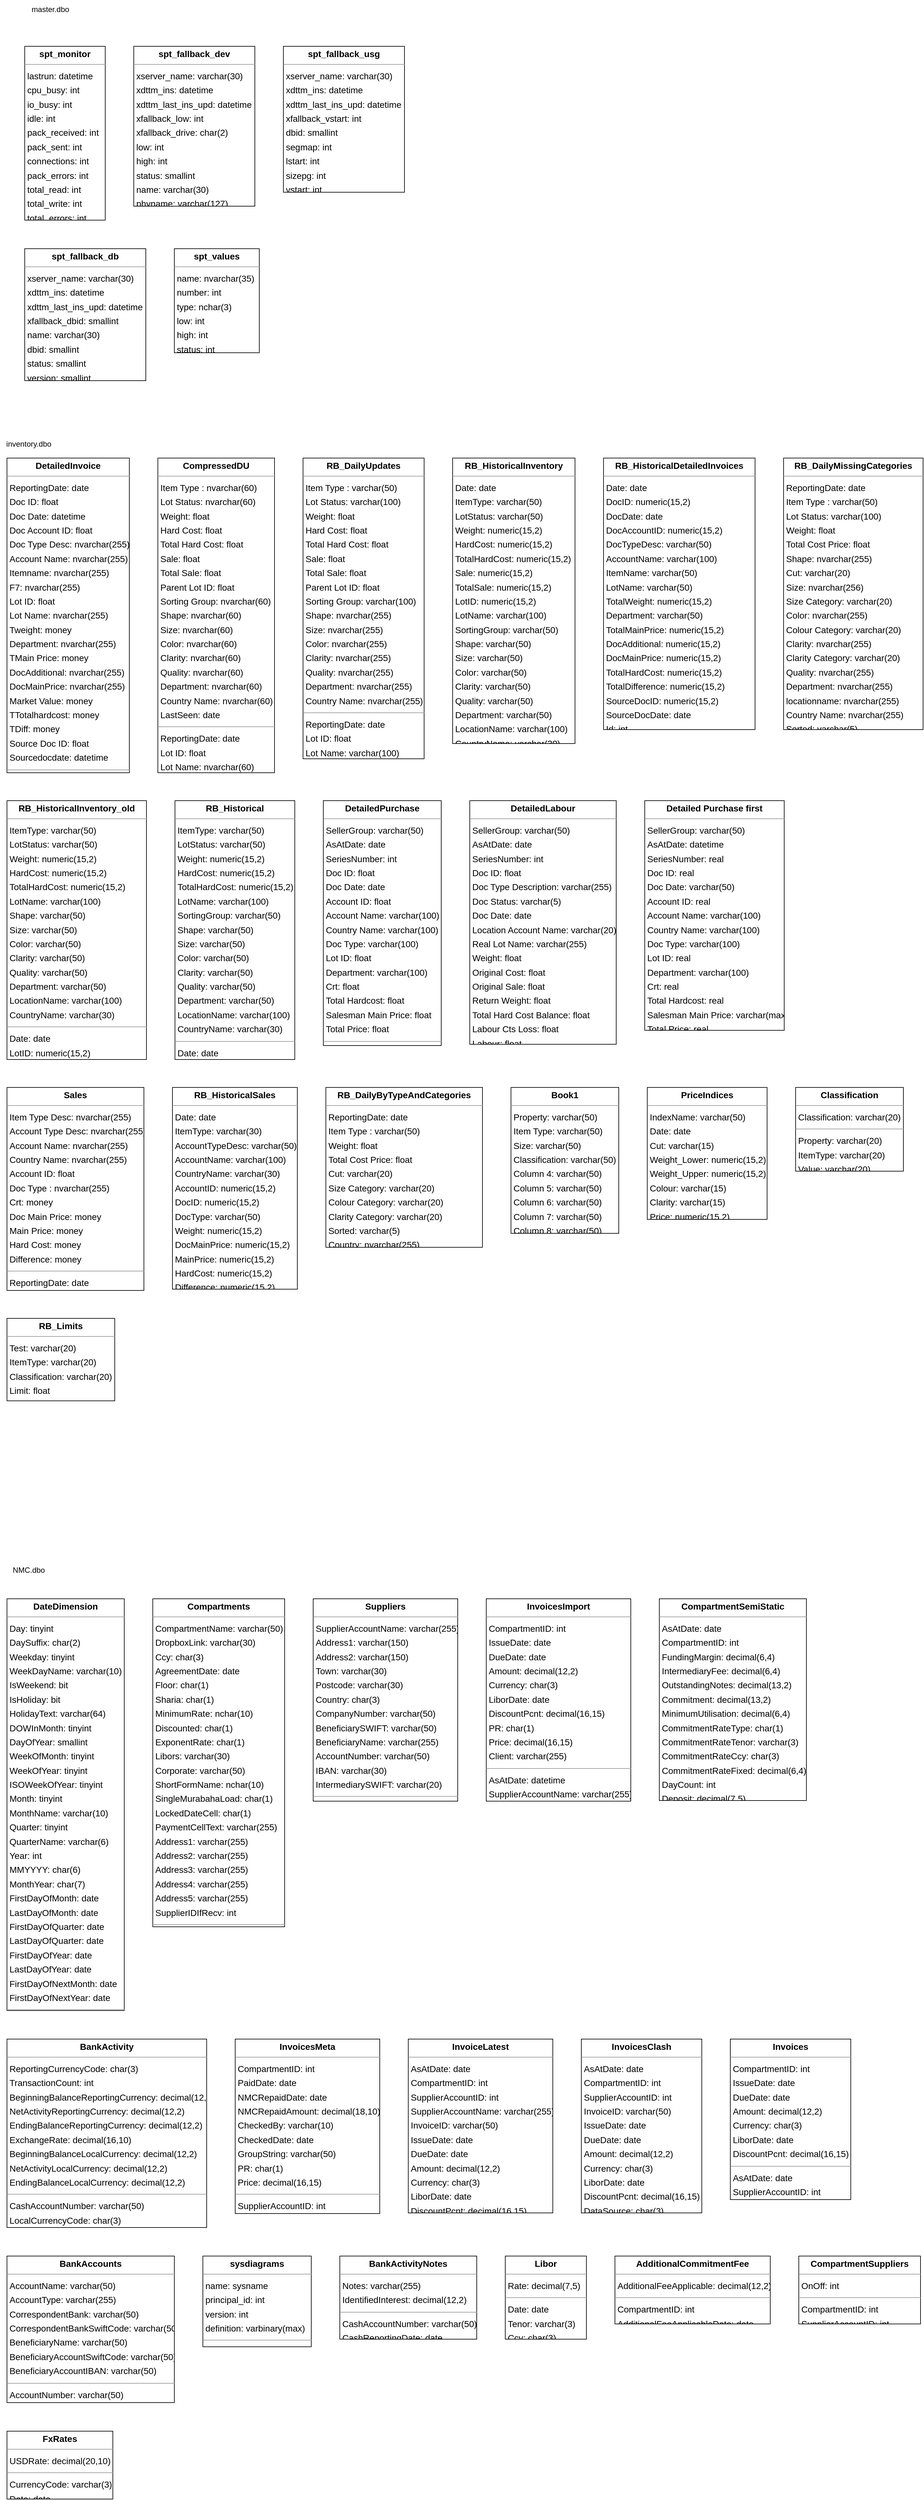 <mxfile version="20.2.0" type="github"><diagram id="gR3D3svRcCTaXRysLFkX" name="Page-1"><mxGraphModel dx="10780" dy="6270" grid="1" gridSize="10" guides="1" tooltips="1" connect="1" arrows="1" fold="1" page="0" pageScale="1" pageWidth="827" pageHeight="1169" background="none" math="0" shadow="0"><root><mxCell id="0"/><mxCell id="1" parent="0"/><mxCell id="node3" value="&lt;p style=&quot;margin:0px;margin-top:4px;text-align:center;&quot;&gt;&lt;b&gt;spt_fallback_db&lt;/b&gt;&lt;/p&gt;&lt;hr size=&quot;1&quot;/&gt;&lt;p style=&quot;margin:0 0 0 4px;line-height:1.6;&quot;&gt; xserver_name: varchar(30)&lt;br/&gt; xdttm_ins: datetime&lt;br/&gt; xdttm_last_ins_upd: datetime&lt;br/&gt; xfallback_dbid: smallint&lt;br/&gt; name: varchar(30)&lt;br/&gt; dbid: smallint&lt;br/&gt; status: smallint&lt;br/&gt; version: smallint&lt;/p&gt;" style="verticalAlign=top;align=left;overflow=fill;fontSize=14;fontFamily=Helvetica;html=1;rounded=0;shadow=0;comic=0;labelBackgroundColor=none;strokeWidth=1;" parent="1" vertex="1"><mxGeometry x="-96" y="182" width="191" height="208" as="geometry"/></mxCell><mxCell id="node4" value="&lt;p style=&quot;margin:0px;margin-top:4px;text-align:center;&quot;&gt;&lt;b&gt;spt_fallback_dev&lt;/b&gt;&lt;/p&gt;&lt;hr size=&quot;1&quot;/&gt;&lt;p style=&quot;margin:0 0 0 4px;line-height:1.6;&quot;&gt; xserver_name: varchar(30)&lt;br/&gt; xdttm_ins: datetime&lt;br/&gt; xdttm_last_ins_upd: datetime&lt;br/&gt; xfallback_low: int&lt;br/&gt; xfallback_drive: char(2)&lt;br/&gt; low: int&lt;br/&gt; high: int&lt;br/&gt; status: smallint&lt;br/&gt; name: varchar(30)&lt;br/&gt; phyname: varchar(127)&lt;/p&gt;" style="verticalAlign=top;align=left;overflow=fill;fontSize=14;fontFamily=Helvetica;html=1;rounded=0;shadow=0;comic=0;labelBackgroundColor=none;strokeWidth=1;" parent="1" vertex="1"><mxGeometry x="76" y="-137" width="191" height="252" as="geometry"/></mxCell><mxCell id="node1" value="&lt;p style=&quot;margin:0px;margin-top:4px;text-align:center;&quot;&gt;&lt;b&gt;spt_fallback_usg&lt;/b&gt;&lt;/p&gt;&lt;hr size=&quot;1&quot;/&gt;&lt;p style=&quot;margin:0 0 0 4px;line-height:1.6;&quot;&gt; xserver_name: varchar(30)&lt;br/&gt; xdttm_ins: datetime&lt;br/&gt; xdttm_last_ins_upd: datetime&lt;br/&gt; xfallback_vstart: int&lt;br/&gt; dbid: smallint&lt;br/&gt; segmap: int&lt;br/&gt; lstart: int&lt;br/&gt; sizepg: int&lt;br/&gt; vstart: int&lt;/p&gt;" style="verticalAlign=top;align=left;overflow=fill;fontSize=14;fontFamily=Helvetica;html=1;rounded=0;shadow=0;comic=0;labelBackgroundColor=none;strokeWidth=1;" parent="1" vertex="1"><mxGeometry x="312" y="-137" width="191" height="230" as="geometry"/></mxCell><mxCell id="node0" value="&lt;p style=&quot;margin:0px;margin-top:4px;text-align:center;&quot;&gt;&lt;b&gt;spt_monitor&lt;/b&gt;&lt;/p&gt;&lt;hr size=&quot;1&quot;/&gt;&lt;p style=&quot;margin:0 0 0 4px;line-height:1.6;&quot;&gt; lastrun: datetime&lt;br/&gt; cpu_busy: int&lt;br/&gt; io_busy: int&lt;br/&gt; idle: int&lt;br/&gt; pack_received: int&lt;br/&gt; pack_sent: int&lt;br/&gt; connections: int&lt;br/&gt; pack_errors: int&lt;br/&gt; total_read: int&lt;br/&gt; total_write: int&lt;br/&gt; total_errors: int&lt;/p&gt;" style="verticalAlign=top;align=left;overflow=fill;fontSize=14;fontFamily=Helvetica;html=1;rounded=0;shadow=0;comic=0;labelBackgroundColor=none;strokeWidth=1;" parent="1" vertex="1"><mxGeometry x="-96" y="-137" width="127" height="274" as="geometry"/></mxCell><mxCell id="node2" value="&lt;p style=&quot;margin:0px;margin-top:4px;text-align:center;&quot;&gt;&lt;b&gt;spt_values&lt;/b&gt;&lt;/p&gt;&lt;hr size=&quot;1&quot;/&gt;&lt;p style=&quot;margin:0 0 0 4px;line-height:1.6;&quot;&gt; name: nvarchar(35)&lt;br/&gt; number: int&lt;br/&gt; type: nchar(3)&lt;br/&gt; low: int&lt;br/&gt; high: int&lt;br/&gt; status: int&lt;/p&gt;" style="verticalAlign=top;align=left;overflow=fill;fontSize=14;fontFamily=Helvetica;html=1;rounded=0;shadow=0;comic=0;labelBackgroundColor=none;strokeWidth=1;" parent="1" vertex="1"><mxGeometry x="140" y="182" width="134" height="164" as="geometry"/></mxCell><mxCell id="oMwbi3VyQV4ngGxDLo1u-1" value="master.dbo" style="text;html=1;align=center;verticalAlign=middle;resizable=0;points=[];autosize=1;strokeColor=none;fillColor=none;" vertex="1" parent="1"><mxGeometry x="-96" y="-210" width="80" height="30" as="geometry"/></mxCell><mxCell id="oMwbi3VyQV4ngGxDLo1u-2" value="&lt;p style=&quot;margin:0px;margin-top:4px;text-align:center;&quot;&gt;&lt;b&gt;Book1&lt;/b&gt;&lt;/p&gt;&lt;hr size=&quot;1&quot;/&gt;&lt;p style=&quot;margin:0 0 0 4px;line-height:1.6;&quot;&gt; Property: varchar(50)&lt;br/&gt; Item Type: varchar(50)&lt;br/&gt; Size: varchar(50)&lt;br/&gt; Classification: varchar(50)&lt;br/&gt; Column 4: varchar(50)&lt;br/&gt; Column 5: varchar(50)&lt;br/&gt; Column 6: varchar(50)&lt;br/&gt; Column 7: varchar(50)&lt;br/&gt; Column 8: varchar(50)&lt;/p&gt;" style="verticalAlign=top;align=left;overflow=fill;fontSize=14;fontFamily=Helvetica;html=1;rounded=0;shadow=0;comic=0;labelBackgroundColor=none;strokeWidth=1;" vertex="1" parent="1"><mxGeometry x="671" y="1504" width="170" height="230" as="geometry"/></mxCell><mxCell id="oMwbi3VyQV4ngGxDLo1u-3" value="&lt;p style=&quot;margin:0px;margin-top:4px;text-align:center;&quot;&gt;&lt;b&gt;Classification&lt;/b&gt;&lt;/p&gt;&lt;hr size=&quot;1&quot;/&gt;&lt;p style=&quot;margin:0 0 0 4px;line-height:1.6;&quot;&gt; Classification: varchar(20)&lt;/p&gt;&lt;hr size=&quot;1&quot;/&gt;&lt;p style=&quot;margin:0 0 0 4px;line-height:1.6;&quot;&gt; Property: varchar(20)&lt;br/&gt; ItemType: varchar(20)&lt;br/&gt; Value: varchar(20)&lt;/p&gt;" style="verticalAlign=top;align=left;overflow=fill;fontSize=14;fontFamily=Helvetica;html=1;rounded=0;shadow=0;comic=0;labelBackgroundColor=none;strokeWidth=1;" vertex="1" parent="1"><mxGeometry x="1120" y="1504" width="170" height="132" as="geometry"/></mxCell><mxCell id="oMwbi3VyQV4ngGxDLo1u-4" value="&lt;p style=&quot;margin:0px;margin-top:4px;text-align:center;&quot;&gt;&lt;b&gt;CompressedDU&lt;/b&gt;&lt;/p&gt;&lt;hr size=&quot;1&quot;/&gt;&lt;p style=&quot;margin:0 0 0 4px;line-height:1.6;&quot;&gt; Item Type : nvarchar(60)&lt;br/&gt; Lot Status: nvarchar(60)&lt;br/&gt; Weight: float&lt;br/&gt; Hard Cost: float&lt;br/&gt; Total Hard Cost: float&lt;br/&gt; Sale: float&lt;br/&gt; Total Sale: float&lt;br/&gt; Parent Lot ID: float&lt;br/&gt; Sorting Group: nvarchar(60)&lt;br/&gt; Shape: nvarchar(60)&lt;br/&gt; Size: nvarchar(60)&lt;br/&gt; Color: nvarchar(60)&lt;br/&gt; Clarity: nvarchar(60)&lt;br/&gt; Quality: nvarchar(60)&lt;br/&gt; Department: nvarchar(60)&lt;br/&gt; Country Name: nvarchar(60)&lt;br/&gt; LastSeen: date&lt;/p&gt;&lt;hr size=&quot;1&quot;/&gt;&lt;p style=&quot;margin:0 0 0 4px;line-height:1.6;&quot;&gt; ReportingDate: date&lt;br/&gt; Lot ID: float&lt;br/&gt; Lot Name: nvarchar(60)&lt;br/&gt; locationname: nvarchar(60)&lt;/p&gt;" style="verticalAlign=top;align=left;overflow=fill;fontSize=14;fontFamily=Helvetica;html=1;rounded=0;shadow=0;comic=0;labelBackgroundColor=none;strokeWidth=1;" vertex="1" parent="1"><mxGeometry x="114" y="512" width="184" height="496" as="geometry"/></mxCell><mxCell id="oMwbi3VyQV4ngGxDLo1u-5" value="&lt;p style=&quot;margin:0px;margin-top:4px;text-align:center;&quot;&gt;&lt;b&gt;Detailed Purchase first&lt;/b&gt;&lt;/p&gt;&lt;hr size=&quot;1&quot;/&gt;&lt;p style=&quot;margin:0 0 0 4px;line-height:1.6;&quot;&gt; SellerGroup: varchar(50)&lt;br/&gt; AsAtDate: datetime&lt;br/&gt; SeriesNumber: real&lt;br/&gt; Doc ID: real&lt;br/&gt; Doc Date: varchar(50)&lt;br/&gt; Account ID: real&lt;br/&gt; Account Name: varchar(100)&lt;br/&gt; Country Name: varchar(100)&lt;br/&gt; Doc Type: varchar(100)&lt;br/&gt; Lot ID: real&lt;br/&gt; Department: varchar(100)&lt;br/&gt; Crt: real&lt;br/&gt; Total Hardcost: real&lt;br/&gt; Salesman Main Price: varchar(max)&lt;br/&gt; Total Price: real&lt;/p&gt;" style="verticalAlign=top;align=left;overflow=fill;fontSize=14;fontFamily=Helvetica;html=1;rounded=0;shadow=0;comic=0;labelBackgroundColor=none;strokeWidth=1;" vertex="1" parent="1"><mxGeometry x="882" y="1052" width="220" height="362" as="geometry"/></mxCell><mxCell id="oMwbi3VyQV4ngGxDLo1u-6" value="&lt;p style=&quot;margin:0px;margin-top:4px;text-align:center;&quot;&gt;&lt;b&gt;DetailedInvoice&lt;/b&gt;&lt;/p&gt;&lt;hr size=&quot;1&quot;/&gt;&lt;p style=&quot;margin:0 0 0 4px;line-height:1.6;&quot;&gt; ReportingDate: date&lt;br/&gt; Doc ID: float&lt;br/&gt; Doc Date: datetime&lt;br/&gt; Doc Account ID: float&lt;br/&gt; Doc Type Desc: nvarchar(255)&lt;br/&gt; Account Name: nvarchar(255)&lt;br/&gt; Itemname: nvarchar(255)&lt;br/&gt; F7: nvarchar(255)&lt;br/&gt; Lot ID: float&lt;br/&gt; Lot Name: nvarchar(255)&lt;br/&gt; Tweight: money&lt;br/&gt; Department: nvarchar(255)&lt;br/&gt; TMain Price: money&lt;br/&gt; DocAdditional: nvarchar(255)&lt;br/&gt; DocMainPrice: nvarchar(255)&lt;br/&gt; Market Value: money&lt;br/&gt; TTotalhardcost: money&lt;br/&gt; TDiff: money&lt;br/&gt; Source Doc ID: float&lt;br/&gt; Sourcedocdate: datetime&lt;/p&gt;&lt;hr size=&quot;1&quot;/&gt;&lt;p style=&quot;margin:0 0 0 4px;line-height:1.6;&quot;&gt; id: int&lt;/p&gt;" style="verticalAlign=top;align=left;overflow=fill;fontSize=14;fontFamily=Helvetica;html=1;rounded=0;shadow=0;comic=0;labelBackgroundColor=none;strokeWidth=1;" vertex="1" parent="1"><mxGeometry x="-124" y="512" width="193" height="496" as="geometry"/></mxCell><mxCell id="oMwbi3VyQV4ngGxDLo1u-7" value="&lt;p style=&quot;margin:0px;margin-top:4px;text-align:center;&quot;&gt;&lt;b&gt;DetailedLabour&lt;/b&gt;&lt;/p&gt;&lt;hr size=&quot;1&quot;/&gt;&lt;p style=&quot;margin:0 0 0 4px;line-height:1.6;&quot;&gt; SellerGroup: varchar(50)&lt;br/&gt; AsAtDate: date&lt;br/&gt; SeriesNumber: int&lt;br/&gt; Doc ID: float&lt;br/&gt; Doc Type Description: varchar(255)&lt;br/&gt; Doc Status: varchar(5)&lt;br/&gt; Doc Date: date&lt;br/&gt; Location Account Name: varchar(20)&lt;br/&gt; Real Lot Name: varchar(255)&lt;br/&gt; Weight: float&lt;br/&gt; Original Cost: float&lt;br/&gt; Original Sale: float&lt;br/&gt; Return Weight: float&lt;br/&gt; Total Hard Cost Balance: float&lt;br/&gt; Labour Cts Loss: float&lt;br/&gt; Labour: float&lt;/p&gt;" style="verticalAlign=top;align=left;overflow=fill;fontSize=14;fontFamily=Helvetica;html=1;rounded=0;shadow=0;comic=0;labelBackgroundColor=none;strokeWidth=1;" vertex="1" parent="1"><mxGeometry x="606" y="1052" width="231" height="384" as="geometry"/></mxCell><mxCell id="oMwbi3VyQV4ngGxDLo1u-8" value="&lt;p style=&quot;margin:0px;margin-top:4px;text-align:center;&quot;&gt;&lt;b&gt;DetailedPurchase&lt;/b&gt;&lt;/p&gt;&lt;hr size=&quot;1&quot;/&gt;&lt;p style=&quot;margin:0 0 0 4px;line-height:1.6;&quot;&gt; SellerGroup: varchar(50)&lt;br/&gt; AsAtDate: date&lt;br/&gt; SeriesNumber: int&lt;br/&gt; Doc ID: float&lt;br/&gt; Doc Date: date&lt;br/&gt; Account ID: float&lt;br/&gt; Account Name: varchar(100)&lt;br/&gt; Country Name: varchar(100)&lt;br/&gt; Doc Type: varchar(100)&lt;br/&gt; Lot ID: float&lt;br/&gt; Department: varchar(100)&lt;br/&gt; Crt: float&lt;br/&gt; Total Hardcost: float&lt;br/&gt; Salesman Main Price: float&lt;br/&gt; Total Price: float&lt;/p&gt;&lt;hr size=&quot;1&quot;/&gt;&lt;p style=&quot;margin:0 0 0 4px;line-height:1.6;&quot;&gt; Id: int&lt;/p&gt;" style="verticalAlign=top;align=left;overflow=fill;fontSize=14;fontFamily=Helvetica;html=1;rounded=0;shadow=0;comic=0;labelBackgroundColor=none;strokeWidth=1;" vertex="1" parent="1"><mxGeometry x="375" y="1052" width="186" height="386" as="geometry"/></mxCell><mxCell id="oMwbi3VyQV4ngGxDLo1u-9" value="&lt;p style=&quot;margin:0px;margin-top:4px;text-align:center;&quot;&gt;&lt;b&gt;PriceIndices&lt;/b&gt;&lt;/p&gt;&lt;hr size=&quot;1&quot;/&gt;&lt;p style=&quot;margin:0 0 0 4px;line-height:1.6;&quot;&gt; IndexName: varchar(50)&lt;br/&gt; Date: date&lt;br/&gt; Cut: varchar(15)&lt;br/&gt; Weight_Lower: numeric(15,2)&lt;br/&gt; Weight_Upper: numeric(15,2)&lt;br/&gt; Colour: varchar(15)&lt;br/&gt; Clarity: varchar(15)&lt;br/&gt; Price: numeric(15,2)&lt;/p&gt;" style="verticalAlign=top;align=left;overflow=fill;fontSize=14;fontFamily=Helvetica;html=1;rounded=0;shadow=0;comic=0;labelBackgroundColor=none;strokeWidth=1;" vertex="1" parent="1"><mxGeometry x="886" y="1504" width="189" height="208" as="geometry"/></mxCell><mxCell id="oMwbi3VyQV4ngGxDLo1u-10" value="&lt;p style=&quot;margin:0px;margin-top:4px;text-align:center;&quot;&gt;&lt;b&gt;RB_DailyByTypeAndCategories&lt;/b&gt;&lt;/p&gt;&lt;hr size=&quot;1&quot;/&gt;&lt;p style=&quot;margin:0 0 0 4px;line-height:1.6;&quot;&gt; ReportingDate: date&lt;br/&gt; Item Type : varchar(50)&lt;br/&gt; Weight: float&lt;br/&gt; Total Cost Price: float&lt;br/&gt; Cut: varchar(20)&lt;br/&gt; Size Category: varchar(20)&lt;br/&gt; Colour Category: varchar(20)&lt;br/&gt; Clarity Category: varchar(20)&lt;br/&gt; Sorted: varchar(5)&lt;br/&gt; Country: nvarchar(255)&lt;/p&gt;" style="verticalAlign=top;align=left;overflow=fill;fontSize=14;fontFamily=Helvetica;html=1;rounded=0;shadow=0;comic=0;labelBackgroundColor=none;strokeWidth=1;" vertex="1" parent="1"><mxGeometry x="379" y="1504" width="247" height="252" as="geometry"/></mxCell><mxCell id="oMwbi3VyQV4ngGxDLo1u-11" value="&lt;p style=&quot;margin:0px;margin-top:4px;text-align:center;&quot;&gt;&lt;b&gt;RB_DailyMissingCategories&lt;/b&gt;&lt;/p&gt;&lt;hr size=&quot;1&quot;/&gt;&lt;p style=&quot;margin:0 0 0 4px;line-height:1.6;&quot;&gt; ReportingDate: date&lt;br/&gt; Item Type : varchar(50)&lt;br/&gt; Lot Status: varchar(100)&lt;br/&gt; Weight: float&lt;br/&gt; Total Cost Price: float&lt;br/&gt; Shape: nvarchar(255)&lt;br/&gt; Cut: varchar(20)&lt;br/&gt; Size: nvarchar(256)&lt;br/&gt; Size Category: varchar(20)&lt;br/&gt; Color: nvarchar(255)&lt;br/&gt; Colour Category: varchar(20)&lt;br/&gt; Clarity: nvarchar(255)&lt;br/&gt; Clarity Category: varchar(20)&lt;br/&gt; Quality: nvarchar(255)&lt;br/&gt; Department: nvarchar(255)&lt;br/&gt; locationname: nvarchar(255)&lt;br/&gt; Country Name: nvarchar(255)&lt;br/&gt; Sorted: varchar(5)&lt;/p&gt;" style="verticalAlign=top;align=left;overflow=fill;fontSize=14;fontFamily=Helvetica;html=1;rounded=0;shadow=0;comic=0;labelBackgroundColor=none;strokeWidth=1;" vertex="1" parent="1"><mxGeometry x="1101" y="512" width="220" height="428" as="geometry"/></mxCell><mxCell id="oMwbi3VyQV4ngGxDLo1u-12" value="&lt;p style=&quot;margin:0px;margin-top:4px;text-align:center;&quot;&gt;&lt;b&gt;RB_DailyUpdates&lt;/b&gt;&lt;/p&gt;&lt;hr size=&quot;1&quot;/&gt;&lt;p style=&quot;margin:0 0 0 4px;line-height:1.6;&quot;&gt; Item Type : varchar(50)&lt;br/&gt; Lot Status: varchar(100)&lt;br/&gt; Weight: float&lt;br/&gt; Hard Cost: float&lt;br/&gt; Total Hard Cost: float&lt;br/&gt; Sale: float&lt;br/&gt; Total Sale: float&lt;br/&gt; Parent Lot ID: float&lt;br/&gt; Sorting Group: varchar(100)&lt;br/&gt; Shape: nvarchar(255)&lt;br/&gt; Size: nvarchar(255)&lt;br/&gt; Color: nvarchar(255)&lt;br/&gt; Clarity: nvarchar(255)&lt;br/&gt; Quality: nvarchar(255)&lt;br/&gt; Department: nvarchar(255)&lt;br/&gt; Country Name: nvarchar(255)&lt;/p&gt;&lt;hr size=&quot;1&quot;/&gt;&lt;p style=&quot;margin:0 0 0 4px;line-height:1.6;&quot;&gt; ReportingDate: date&lt;br/&gt; Lot ID: float&lt;br/&gt; Lot Name: varchar(100)&lt;br/&gt; locationname: nvarchar(255)&lt;/p&gt;" style="verticalAlign=top;align=left;overflow=fill;fontSize=14;fontFamily=Helvetica;html=1;rounded=0;shadow=0;comic=0;labelBackgroundColor=none;strokeWidth=1;" vertex="1" parent="1"><mxGeometry x="343" y="512" width="191" height="474" as="geometry"/></mxCell><mxCell id="oMwbi3VyQV4ngGxDLo1u-13" value="&lt;p style=&quot;margin:0px;margin-top:4px;text-align:center;&quot;&gt;&lt;b&gt;RB_Historical&lt;/b&gt;&lt;/p&gt;&lt;hr size=&quot;1&quot;/&gt;&lt;p style=&quot;margin:0 0 0 4px;line-height:1.6;&quot;&gt; ItemType: varchar(50)&lt;br/&gt; LotStatus: varchar(50)&lt;br/&gt; Weight: numeric(15,2)&lt;br/&gt; HardCost: numeric(15,2)&lt;br/&gt; TotalHardCost: numeric(15,2)&lt;br/&gt; LotName: varchar(100)&lt;br/&gt; SortingGroup: varchar(50)&lt;br/&gt; Shape: varchar(50)&lt;br/&gt; Size: varchar(50)&lt;br/&gt; Color: varchar(50)&lt;br/&gt; Clarity: varchar(50)&lt;br/&gt; Quality: varchar(50)&lt;br/&gt; Department: varchar(50)&lt;br/&gt; LocationName: varchar(100)&lt;br/&gt; CountryName: varchar(30)&lt;/p&gt;&lt;hr size=&quot;1&quot;/&gt;&lt;p style=&quot;margin:0 0 0 4px;line-height:1.6;&quot;&gt; Date: date&lt;br/&gt; LotID: numeric(15,2)&lt;/p&gt;" style="verticalAlign=top;align=left;overflow=fill;fontSize=14;fontFamily=Helvetica;html=1;rounded=0;shadow=0;comic=0;labelBackgroundColor=none;strokeWidth=1;" vertex="1" parent="1"><mxGeometry x="141" y="1052" width="189" height="408" as="geometry"/></mxCell><mxCell id="oMwbi3VyQV4ngGxDLo1u-14" value="&lt;p style=&quot;margin:0px;margin-top:4px;text-align:center;&quot;&gt;&lt;b&gt;RB_HistoricalDetailedInvoices&lt;/b&gt;&lt;/p&gt;&lt;hr size=&quot;1&quot;/&gt;&lt;p style=&quot;margin:0 0 0 4px;line-height:1.6;&quot;&gt; Date: date&lt;br/&gt; DocID: numeric(15,2)&lt;br/&gt; DocDate: date&lt;br/&gt; DocAccountID: numeric(15,2)&lt;br/&gt; DocTypeDesc: varchar(50)&lt;br/&gt; AccountName: varchar(100)&lt;br/&gt; ItemName: varchar(50)&lt;br/&gt; LotName: varchar(50)&lt;br/&gt; TotalWeight: numeric(15,2)&lt;br/&gt; Department: varchar(50)&lt;br/&gt; TotalMainPrice: numeric(15,2)&lt;br/&gt; DocAdditional: numeric(15,2)&lt;br/&gt; DocMainPrice: numeric(15,2)&lt;br/&gt; TotalHardCost: numeric(15,2)&lt;br/&gt; TotalDifference: numeric(15,2)&lt;br/&gt; SourceDocID: numeric(15,2)&lt;br/&gt; SourceDocDate: date&lt;br/&gt; Id: int&lt;/p&gt;" style="verticalAlign=top;align=left;overflow=fill;fontSize=14;fontFamily=Helvetica;html=1;rounded=0;shadow=0;comic=0;labelBackgroundColor=none;strokeWidth=1;" vertex="1" parent="1"><mxGeometry x="817" y="512" width="239" height="428" as="geometry"/></mxCell><mxCell id="oMwbi3VyQV4ngGxDLo1u-15" value="&lt;p style=&quot;margin:0px;margin-top:4px;text-align:center;&quot;&gt;&lt;b&gt;RB_HistoricalInventory&lt;/b&gt;&lt;/p&gt;&lt;hr size=&quot;1&quot;/&gt;&lt;p style=&quot;margin:0 0 0 4px;line-height:1.6;&quot;&gt; Date: date&lt;br/&gt; ItemType: varchar(50)&lt;br/&gt; LotStatus: varchar(50)&lt;br/&gt; Weight: numeric(15,2)&lt;br/&gt; HardCost: numeric(15,2)&lt;br/&gt; TotalHardCost: numeric(15,2)&lt;br/&gt; Sale: numeric(15,2)&lt;br/&gt; TotalSale: numeric(15,2)&lt;br/&gt; LotID: numeric(15,2)&lt;br/&gt; LotName: varchar(100)&lt;br/&gt; SortingGroup: varchar(50)&lt;br/&gt; Shape: varchar(50)&lt;br/&gt; Size: varchar(50)&lt;br/&gt; Color: varchar(50)&lt;br/&gt; Clarity: varchar(50)&lt;br/&gt; Quality: varchar(50)&lt;br/&gt; Department: varchar(50)&lt;br/&gt; LocationName: varchar(100)&lt;br/&gt; CountryName: varchar(30)&lt;/p&gt;" style="verticalAlign=top;align=left;overflow=fill;fontSize=14;fontFamily=Helvetica;html=1;rounded=0;shadow=0;comic=0;labelBackgroundColor=none;strokeWidth=1;" vertex="1" parent="1"><mxGeometry x="579" y="512" width="193" height="450" as="geometry"/></mxCell><mxCell id="oMwbi3VyQV4ngGxDLo1u-16" value="&lt;p style=&quot;margin:0px;margin-top:4px;text-align:center;&quot;&gt;&lt;b&gt;RB_HistoricalInventory_old&lt;/b&gt;&lt;/p&gt;&lt;hr size=&quot;1&quot;/&gt;&lt;p style=&quot;margin:0 0 0 4px;line-height:1.6;&quot;&gt; ItemType: varchar(50)&lt;br/&gt; LotStatus: varchar(50)&lt;br/&gt; Weight: numeric(15,2)&lt;br/&gt; HardCost: numeric(15,2)&lt;br/&gt; TotalHardCost: numeric(15,2)&lt;br/&gt; LotName: varchar(100)&lt;br/&gt; Shape: varchar(50)&lt;br/&gt; Size: varchar(50)&lt;br/&gt; Color: varchar(50)&lt;br/&gt; Clarity: varchar(50)&lt;br/&gt; Quality: varchar(50)&lt;br/&gt; Department: varchar(50)&lt;br/&gt; LocationName: varchar(100)&lt;br/&gt; CountryName: varchar(30)&lt;/p&gt;&lt;hr size=&quot;1&quot;/&gt;&lt;p style=&quot;margin:0 0 0 4px;line-height:1.6;&quot;&gt; Date: date&lt;br/&gt; LotID: numeric(15,2)&lt;br/&gt; SortingGroup: varchar(50)&lt;/p&gt;" style="verticalAlign=top;align=left;overflow=fill;fontSize=14;fontFamily=Helvetica;html=1;rounded=0;shadow=0;comic=0;labelBackgroundColor=none;strokeWidth=1;" vertex="1" parent="1"><mxGeometry x="-124" y="1052" width="220" height="408" as="geometry"/></mxCell><mxCell id="oMwbi3VyQV4ngGxDLo1u-17" value="&lt;p style=&quot;margin:0px;margin-top:4px;text-align:center;&quot;&gt;&lt;b&gt;RB_HistoricalSales&lt;/b&gt;&lt;/p&gt;&lt;hr size=&quot;1&quot;/&gt;&lt;p style=&quot;margin:0 0 0 4px;line-height:1.6;&quot;&gt; Date: date&lt;br/&gt; ItemType: varchar(30)&lt;br/&gt; AccountTypeDesc: varchar(50)&lt;br/&gt; AccountName: varchar(100)&lt;br/&gt; CountryName: varchar(30)&lt;br/&gt; AccountID: numeric(15,2)&lt;br/&gt; DocID: numeric(15,2)&lt;br/&gt; DocType: varchar(50)&lt;br/&gt; Weight: numeric(15,2)&lt;br/&gt; DocMainPrice: numeric(15,2)&lt;br/&gt; MainPrice: numeric(15,2)&lt;br/&gt; HardCost: numeric(15,2)&lt;br/&gt; Difference: numeric(15,2)&lt;/p&gt;" style="verticalAlign=top;align=left;overflow=fill;fontSize=14;fontFamily=Helvetica;html=1;rounded=0;shadow=0;comic=0;labelBackgroundColor=none;strokeWidth=1;" vertex="1" parent="1"><mxGeometry x="137" y="1504" width="197" height="318" as="geometry"/></mxCell><mxCell id="oMwbi3VyQV4ngGxDLo1u-18" value="&lt;p style=&quot;margin:0px;margin-top:4px;text-align:center;&quot;&gt;&lt;b&gt;RB_Limits&lt;/b&gt;&lt;/p&gt;&lt;hr size=&quot;1&quot;/&gt;&lt;p style=&quot;margin:0 0 0 4px;line-height:1.6;&quot;&gt; Test: varchar(20)&lt;br/&gt; ItemType: varchar(20)&lt;br/&gt; Classification: varchar(20)&lt;br/&gt; Limit: float&lt;/p&gt;" style="verticalAlign=top;align=left;overflow=fill;fontSize=14;fontFamily=Helvetica;html=1;rounded=0;shadow=0;comic=0;labelBackgroundColor=none;strokeWidth=1;" vertex="1" parent="1"><mxGeometry x="-124" y="1868" width="170" height="130" as="geometry"/></mxCell><mxCell id="oMwbi3VyQV4ngGxDLo1u-19" value="&lt;p style=&quot;margin:0px;margin-top:4px;text-align:center;&quot;&gt;&lt;b&gt;Sales&lt;/b&gt;&lt;/p&gt;&lt;hr size=&quot;1&quot;/&gt;&lt;p style=&quot;margin:0 0 0 4px;line-height:1.6;&quot;&gt; Item Type Desc: nvarchar(255)&lt;br/&gt; Account Type Desc: nvarchar(255)&lt;br/&gt; Account Name: nvarchar(255)&lt;br/&gt; Country Name: nvarchar(255)&lt;br/&gt; Account ID: float&lt;br/&gt; Doc Type : nvarchar(255)&lt;br/&gt; Crt: money&lt;br/&gt; Doc Main Price: money&lt;br/&gt; Main Price: money&lt;br/&gt; Hard Cost: money&lt;br/&gt; Difference: money&lt;/p&gt;&lt;hr size=&quot;1&quot;/&gt;&lt;p style=&quot;margin:0 0 0 4px;line-height:1.6;&quot;&gt; ReportingDate: date&lt;br/&gt; Doc ID: float&lt;/p&gt;" style="verticalAlign=top;align=left;overflow=fill;fontSize=14;fontFamily=Helvetica;html=1;rounded=0;shadow=0;comic=0;labelBackgroundColor=none;strokeWidth=1;" vertex="1" parent="1"><mxGeometry x="-124" y="1504" width="216" height="320" as="geometry"/></mxCell><mxCell id="oMwbi3VyQV4ngGxDLo1u-20" value="inventory.dbo" style="text;html=1;align=center;verticalAlign=middle;resizable=0;points=[];autosize=1;strokeColor=none;fillColor=none;" vertex="1" parent="1"><mxGeometry x="-135" y="475" width="90" height="30" as="geometry"/></mxCell><mxCell id="oMwbi3VyQV4ngGxDLo1u-21" value="&lt;p style=&quot;margin:0px;margin-top:4px;text-align:center;&quot;&gt;&lt;b&gt;AdditionalCommitmentFee&lt;/b&gt;&lt;/p&gt;&lt;hr size=&quot;1&quot;/&gt;&lt;p style=&quot;margin:0 0 0 4px;line-height:1.6;&quot;&gt; AdditionalFeeApplicable: decimal(12,2)&lt;/p&gt;&lt;hr size=&quot;1&quot;/&gt;&lt;p style=&quot;margin:0 0 0 4px;line-height:1.6;&quot;&gt; CompartmentID: int&lt;br/&gt; AdditionalFeeApplicableDate: date&lt;/p&gt;" style="verticalAlign=top;align=left;overflow=fill;fontSize=14;fontFamily=Helvetica;html=1;rounded=0;shadow=0;comic=0;labelBackgroundColor=none;strokeWidth=1;" vertex="1" parent="1"><mxGeometry x="835" y="3346" width="245" height="107" as="geometry"/></mxCell><mxCell id="oMwbi3VyQV4ngGxDLo1u-22" value="&lt;p style=&quot;margin:0px;margin-top:4px;text-align:center;&quot;&gt;&lt;b&gt;BankAccounts&lt;/b&gt;&lt;/p&gt;&lt;hr size=&quot;1&quot;/&gt;&lt;p style=&quot;margin:0 0 0 4px;line-height:1.6;&quot;&gt; AccountName: varchar(50)&lt;br/&gt; AccountType: varchar(255)&lt;br/&gt; CorrespondentBank: varchar(50)&lt;br/&gt; CorrespondentBankSwiftCode: varchar(50)&lt;br/&gt; BeneficiaryName: varchar(50)&lt;br/&gt; BeneficiaryAccountSwiftCode: varchar(50)&lt;br/&gt; BeneficiaryAccountIBAN: varchar(50)&lt;/p&gt;&lt;hr size=&quot;1&quot;/&gt;&lt;p style=&quot;margin:0 0 0 4px;line-height:1.6;&quot;&gt; AccountNumber: varchar(50)&lt;br/&gt; CompartmentID: int&lt;/p&gt;" style="verticalAlign=top;align=left;overflow=fill;fontSize=14;fontFamily=Helvetica;html=1;rounded=0;shadow=0;comic=0;labelBackgroundColor=none;strokeWidth=1;" vertex="1" parent="1"><mxGeometry x="-124" y="3346" width="264" height="231" as="geometry"/></mxCell><mxCell id="oMwbi3VyQV4ngGxDLo1u-23" value="&lt;p style=&quot;margin:0px;margin-top:4px;text-align:center;&quot;&gt;&lt;b&gt;BankActivity&lt;/b&gt;&lt;/p&gt;&lt;hr size=&quot;1&quot;/&gt;&lt;p style=&quot;margin:0 0 0 4px;line-height:1.6;&quot;&gt; ReportingCurrencyCode: char(3)&lt;br/&gt; TransactionCount: int&lt;br/&gt; BeginningBalanceReportingCurrency: decimal(12,2)&lt;br/&gt; NetActivityReportingCurrency: decimal(12,2)&lt;br/&gt; EndingBalanceReportingCurrency: decimal(12,2)&lt;br/&gt; ExchangeRate: decimal(16,10)&lt;br/&gt; BeginningBalanceLocalCurrency: decimal(12,2)&lt;br/&gt; NetActivityLocalCurrency: decimal(12,2)&lt;br/&gt; EndingBalanceLocalCurrency: decimal(12,2)&lt;/p&gt;&lt;hr size=&quot;1&quot;/&gt;&lt;p style=&quot;margin:0 0 0 4px;line-height:1.6;&quot;&gt; CashAccountNumber: varchar(50)&lt;br/&gt; LocalCurrencyCode: char(3)&lt;br/&gt; CashReportingDate: date&lt;/p&gt;" style="verticalAlign=top;align=left;overflow=fill;fontSize=14;fontFamily=Helvetica;html=1;rounded=0;shadow=0;comic=0;labelBackgroundColor=none;strokeWidth=1;" vertex="1" parent="1"><mxGeometry x="-124" y="3004" width="315" height="297" as="geometry"/></mxCell><mxCell id="oMwbi3VyQV4ngGxDLo1u-24" value="&lt;p style=&quot;margin:0px;margin-top:4px;text-align:center;&quot;&gt;&lt;b&gt;BankActivityNotes&lt;/b&gt;&lt;/p&gt;&lt;hr size=&quot;1&quot;/&gt;&lt;p style=&quot;margin:0 0 0 4px;line-height:1.6;&quot;&gt; Notes: varchar(255)&lt;br/&gt; IdentifiedInterest: decimal(12,2)&lt;/p&gt;&lt;hr size=&quot;1&quot;/&gt;&lt;p style=&quot;margin:0 0 0 4px;line-height:1.6;&quot;&gt; CashAccountNumber: varchar(50)&lt;br/&gt; CashReportingDate: date&lt;/p&gt;" style="verticalAlign=top;align=left;overflow=fill;fontSize=14;fontFamily=Helvetica;html=1;rounded=0;shadow=0;comic=0;labelBackgroundColor=none;strokeWidth=1;" vertex="1" parent="1"><mxGeometry x="401" y="3346" width="216" height="131" as="geometry"/></mxCell><mxCell id="oMwbi3VyQV4ngGxDLo1u-25" value="&lt;p style=&quot;margin:0px;margin-top:4px;text-align:center;&quot;&gt;&lt;b&gt;CompartmentSemiStatic&lt;/b&gt;&lt;/p&gt;&lt;hr size=&quot;1&quot;/&gt;&lt;p style=&quot;margin:0 0 0 4px;line-height:1.6;&quot;&gt; AsAtDate: date&lt;br/&gt; CompartmentID: int&lt;br/&gt; FundingMargin: decimal(6,4)&lt;br/&gt; IntermediaryFee: decimal(6,4)&lt;br/&gt; OutstandingNotes: decimal(13,2)&lt;br/&gt; Commitment: decimal(13,2)&lt;br/&gt; MinimumUtilisation: decimal(6,4)&lt;br/&gt; CommitmentRateType: char(1)&lt;br/&gt; CommitmentRateTenor: varchar(3)&lt;br/&gt; CommitmentRateCcy: char(3)&lt;br/&gt; CommitmentRateFixed: decimal(6,4)&lt;br/&gt; DayCount: int&lt;br/&gt; Deposit: decimal(7,5)&lt;/p&gt;" style="verticalAlign=top;align=left;overflow=fill;fontSize=14;fontFamily=Helvetica;html=1;rounded=0;shadow=0;comic=0;labelBackgroundColor=none;strokeWidth=1;" vertex="1" parent="1"><mxGeometry x="905" y="2310" width="232" height="318" as="geometry"/></mxCell><mxCell id="oMwbi3VyQV4ngGxDLo1u-26" value="&lt;p style=&quot;margin:0px;margin-top:4px;text-align:center;&quot;&gt;&lt;b&gt;CompartmentSuppliers&lt;/b&gt;&lt;/p&gt;&lt;hr size=&quot;1&quot;/&gt;&lt;p style=&quot;margin:0 0 0 4px;line-height:1.6;&quot;&gt; OnOff: int&lt;/p&gt;&lt;hr size=&quot;1&quot;/&gt;&lt;p style=&quot;margin:0 0 0 4px;line-height:1.6;&quot;&gt; CompartmentID: int&lt;br/&gt; SupplierAccountID: int&lt;/p&gt;" style="verticalAlign=top;align=left;overflow=fill;fontSize=14;fontFamily=Helvetica;html=1;rounded=0;shadow=0;comic=0;labelBackgroundColor=none;strokeWidth=1;" vertex="1" parent="1"><mxGeometry x="1125" y="3346" width="192" height="107" as="geometry"/></mxCell><mxCell id="oMwbi3VyQV4ngGxDLo1u-27" value="&lt;p style=&quot;margin:0px;margin-top:4px;text-align:center;&quot;&gt;&lt;b&gt;Compartments&lt;/b&gt;&lt;/p&gt;&lt;hr size=&quot;1&quot;/&gt;&lt;p style=&quot;margin:0 0 0 4px;line-height:1.6;&quot;&gt; CompartmentName: varchar(50)&lt;br/&gt; DropboxLink: varchar(30)&lt;br/&gt; Ccy: char(3)&lt;br/&gt; AgreementDate: date&lt;br/&gt; Floor: char(1)&lt;br/&gt; Sharia: char(1)&lt;br/&gt; MinimumRate: nchar(10)&lt;br/&gt; Discounted: char(1)&lt;br/&gt; ExponentRate: char(1)&lt;br/&gt; Libors: varchar(30)&lt;br/&gt; Corporate: varchar(50)&lt;br/&gt; ShortFormName: nchar(10)&lt;br/&gt; SingleMurabahaLoad: char(1)&lt;br/&gt; LockedDateCell: char(1)&lt;br/&gt; PaymentCellText: varchar(255)&lt;br/&gt; Address1: varchar(255)&lt;br/&gt; Address2: varchar(255)&lt;br/&gt; Address3: varchar(255)&lt;br/&gt; Address4: varchar(255)&lt;br/&gt; Address5: varchar(255)&lt;br/&gt; SupplierIDIfRecv: int&lt;/p&gt;&lt;hr size=&quot;1&quot;/&gt;&lt;p style=&quot;margin:0 0 0 4px;line-height:1.6;&quot;&gt; CompartmentID: int&lt;/p&gt;" style="verticalAlign=top;align=left;overflow=fill;fontSize=14;fontFamily=Helvetica;html=1;rounded=0;shadow=0;comic=0;labelBackgroundColor=none;strokeWidth=1;" vertex="1" parent="1"><mxGeometry x="106" y="2310" width="208" height="517" as="geometry"/></mxCell><mxCell id="oMwbi3VyQV4ngGxDLo1u-28" value="&lt;p style=&quot;margin:0px;margin-top:4px;text-align:center;&quot;&gt;&lt;b&gt;DateDimension&lt;/b&gt;&lt;/p&gt;&lt;hr size=&quot;1&quot;/&gt;&lt;p style=&quot;margin:0 0 0 4px;line-height:1.6;&quot;&gt; Day: tinyint&lt;br/&gt; DaySuffix: char(2)&lt;br/&gt; Weekday: tinyint&lt;br/&gt; WeekDayName: varchar(10)&lt;br/&gt; IsWeekend: bit&lt;br/&gt; IsHoliday: bit&lt;br/&gt; HolidayText: varchar(64)&lt;br/&gt; DOWInMonth: tinyint&lt;br/&gt; DayOfYear: smallint&lt;br/&gt; WeekOfMonth: tinyint&lt;br/&gt; WeekOfYear: tinyint&lt;br/&gt; ISOWeekOfYear: tinyint&lt;br/&gt; Month: tinyint&lt;br/&gt; MonthName: varchar(10)&lt;br/&gt; Quarter: tinyint&lt;br/&gt; QuarterName: varchar(6)&lt;br/&gt; Year: int&lt;br/&gt; MMYYYY: char(6)&lt;br/&gt; MonthYear: char(7)&lt;br/&gt; FirstDayOfMonth: date&lt;br/&gt; LastDayOfMonth: date&lt;br/&gt; FirstDayOfQuarter: date&lt;br/&gt; LastDayOfQuarter: date&lt;br/&gt; FirstDayOfYear: date&lt;br/&gt; LastDayOfYear: date&lt;br/&gt; FirstDayOfNextMonth: date&lt;br/&gt; FirstDayOfNextYear: date&lt;/p&gt;&lt;hr size=&quot;1&quot;/&gt;&lt;p style=&quot;margin:0 0 0 4px;line-height:1.6;&quot;&gt; Date: date&lt;/p&gt;" style="verticalAlign=top;align=left;overflow=fill;fontSize=14;fontFamily=Helvetica;html=1;rounded=0;shadow=0;comic=0;labelBackgroundColor=none;strokeWidth=1;" vertex="1" parent="1"><mxGeometry x="-124" y="2310" width="185" height="649" as="geometry"/></mxCell><mxCell id="oMwbi3VyQV4ngGxDLo1u-29" value="&lt;p style=&quot;margin:0px;margin-top:4px;text-align:center;&quot;&gt;&lt;b&gt;FxRates&lt;/b&gt;&lt;/p&gt;&lt;hr size=&quot;1&quot;/&gt;&lt;p style=&quot;margin:0 0 0 4px;line-height:1.6;&quot;&gt; USDRate: decimal(20,10)&lt;/p&gt;&lt;hr size=&quot;1&quot;/&gt;&lt;p style=&quot;margin:0 0 0 4px;line-height:1.6;&quot;&gt; CurrencyCode: varchar(3)&lt;br/&gt; Date: date&lt;/p&gt;" style="verticalAlign=top;align=left;overflow=fill;fontSize=14;fontFamily=Helvetica;html=1;rounded=0;shadow=0;comic=0;labelBackgroundColor=none;strokeWidth=1;" vertex="1" parent="1"><mxGeometry x="-124" y="3622" width="167" height="107" as="geometry"/></mxCell><mxCell id="oMwbi3VyQV4ngGxDLo1u-30" value="&lt;p style=&quot;margin:0px;margin-top:4px;text-align:center;&quot;&gt;&lt;b&gt;InvoiceLatest&lt;/b&gt;&lt;/p&gt;&lt;hr size=&quot;1&quot;/&gt;&lt;p style=&quot;margin:0 0 0 4px;line-height:1.6;&quot;&gt; AsAtDate: date&lt;br/&gt; CompartmentID: int&lt;br/&gt; SupplierAccountID: int&lt;br/&gt; SupplierAccountName: varchar(255)&lt;br/&gt; InvoiceID: varchar(50)&lt;br/&gt; IssueDate: date&lt;br/&gt; DueDate: date&lt;br/&gt; Amount: decimal(12,2)&lt;br/&gt; Currency: char(3)&lt;br/&gt; LiborDate: date&lt;br/&gt; DiscountPcnt: decimal(16,15)&lt;/p&gt;" style="verticalAlign=top;align=left;overflow=fill;fontSize=14;fontFamily=Helvetica;html=1;rounded=0;shadow=0;comic=0;labelBackgroundColor=none;strokeWidth=1;" vertex="1" parent="1"><mxGeometry x="509" y="3004" width="228" height="274" as="geometry"/></mxCell><mxCell id="oMwbi3VyQV4ngGxDLo1u-31" value="&lt;p style=&quot;margin:0px;margin-top:4px;text-align:center;&quot;&gt;&lt;b&gt;Invoices&lt;/b&gt;&lt;/p&gt;&lt;hr size=&quot;1&quot;/&gt;&lt;p style=&quot;margin:0 0 0 4px;line-height:1.6;&quot;&gt; CompartmentID: int&lt;br/&gt; IssueDate: date&lt;br/&gt; DueDate: date&lt;br/&gt; Amount: decimal(12,2)&lt;br/&gt; Currency: char(3)&lt;br/&gt; LiborDate: date&lt;br/&gt; DiscountPcnt: decimal(16,15)&lt;/p&gt;&lt;hr size=&quot;1&quot;/&gt;&lt;p style=&quot;margin:0 0 0 4px;line-height:1.6;&quot;&gt; AsAtDate: date&lt;br/&gt; SupplierAccountID: int&lt;br/&gt; InvoiceID: varchar(50)&lt;/p&gt;" style="verticalAlign=top;align=left;overflow=fill;fontSize=14;fontFamily=Helvetica;html=1;rounded=0;shadow=0;comic=0;labelBackgroundColor=none;strokeWidth=1;" vertex="1" parent="1"><mxGeometry x="1017" y="3004" width="190" height="253" as="geometry"/></mxCell><mxCell id="oMwbi3VyQV4ngGxDLo1u-32" value="&lt;p style=&quot;margin:0px;margin-top:4px;text-align:center;&quot;&gt;&lt;b&gt;InvoicesClash&lt;/b&gt;&lt;/p&gt;&lt;hr size=&quot;1&quot;/&gt;&lt;p style=&quot;margin:0 0 0 4px;line-height:1.6;&quot;&gt; AsAtDate: date&lt;br/&gt; CompartmentID: int&lt;br/&gt; SupplierAccountID: int&lt;br/&gt; InvoiceID: varchar(50)&lt;br/&gt; IssueDate: date&lt;br/&gt; DueDate: date&lt;br/&gt; Amount: decimal(12,2)&lt;br/&gt; Currency: char(3)&lt;br/&gt; LiborDate: date&lt;br/&gt; DiscountPcnt: decimal(16,15)&lt;br/&gt; DataSource: char(3)&lt;/p&gt;" style="verticalAlign=top;align=left;overflow=fill;fontSize=14;fontFamily=Helvetica;html=1;rounded=0;shadow=0;comic=0;labelBackgroundColor=none;strokeWidth=1;" vertex="1" parent="1"><mxGeometry x="782" y="3004" width="190" height="274" as="geometry"/></mxCell><mxCell id="oMwbi3VyQV4ngGxDLo1u-33" value="&lt;p style=&quot;margin:0px;margin-top:4px;text-align:center;&quot;&gt;&lt;b&gt;InvoicesImport&lt;/b&gt;&lt;/p&gt;&lt;hr size=&quot;1&quot;/&gt;&lt;p style=&quot;margin:0 0 0 4px;line-height:1.6;&quot;&gt; CompartmentID: int&lt;br/&gt; IssueDate: date&lt;br/&gt; DueDate: date&lt;br/&gt; Amount: decimal(12,2)&lt;br/&gt; Currency: char(3)&lt;br/&gt; LiborDate: date&lt;br/&gt; DiscountPcnt: decimal(16,15)&lt;br/&gt; PR: char(1)&lt;br/&gt; Price: decimal(16,15)&lt;br/&gt; Client: varchar(255)&lt;/p&gt;&lt;hr size=&quot;1&quot;/&gt;&lt;p style=&quot;margin:0 0 0 4px;line-height:1.6;&quot;&gt; AsAtDate: datetime&lt;br/&gt; SupplierAccountName: varchar(255)&lt;br/&gt; InvoiceID: varchar(50)&lt;/p&gt;" style="verticalAlign=top;align=left;overflow=fill;fontSize=14;fontFamily=Helvetica;html=1;rounded=0;shadow=0;comic=0;labelBackgroundColor=none;strokeWidth=1;" vertex="1" parent="1"><mxGeometry x="632" y="2310" width="228" height="319" as="geometry"/></mxCell><mxCell id="oMwbi3VyQV4ngGxDLo1u-34" value="&lt;p style=&quot;margin:0px;margin-top:4px;text-align:center;&quot;&gt;&lt;b&gt;InvoicesMeta&lt;/b&gt;&lt;/p&gt;&lt;hr size=&quot;1&quot;/&gt;&lt;p style=&quot;margin:0 0 0 4px;line-height:1.6;&quot;&gt; CompartmentID: int&lt;br/&gt; PaidDate: date&lt;br/&gt; NMCRepaidDate: date&lt;br/&gt; NMCRepaidAmount: decimal(18,10)&lt;br/&gt; CheckedBy: varchar(10)&lt;br/&gt; CheckedDate: date&lt;br/&gt; GroupString: varchar(50)&lt;br/&gt; PR: char(1)&lt;br/&gt; Price: decimal(16,15)&lt;/p&gt;&lt;hr size=&quot;1&quot;/&gt;&lt;p style=&quot;margin:0 0 0 4px;line-height:1.6;&quot;&gt; SupplierAccountID: int&lt;br/&gt; InvoiceID: varchar(50)&lt;/p&gt;" style="verticalAlign=top;align=left;overflow=fill;fontSize=14;fontFamily=Helvetica;html=1;rounded=0;shadow=0;comic=0;labelBackgroundColor=none;strokeWidth=1;" vertex="1" parent="1"><mxGeometry x="236" y="3004" width="228" height="275" as="geometry"/></mxCell><mxCell id="oMwbi3VyQV4ngGxDLo1u-35" value="&lt;p style=&quot;margin:0px;margin-top:4px;text-align:center;&quot;&gt;&lt;b&gt;Libor&lt;/b&gt;&lt;/p&gt;&lt;hr size=&quot;1&quot;/&gt;&lt;p style=&quot;margin:0 0 0 4px;line-height:1.6;&quot;&gt; Rate: decimal(7,5)&lt;/p&gt;&lt;hr size=&quot;1&quot;/&gt;&lt;p style=&quot;margin:0 0 0 4px;line-height:1.6;&quot;&gt; Date: date&lt;br/&gt; Tenor: varchar(3)&lt;br/&gt; Ccy: char(3)&lt;/p&gt;" style="verticalAlign=top;align=left;overflow=fill;fontSize=14;fontFamily=Helvetica;html=1;rounded=0;shadow=0;comic=0;labelBackgroundColor=none;strokeWidth=1;" vertex="1" parent="1"><mxGeometry x="662" y="3346" width="128" height="131" as="geometry"/></mxCell><mxCell id="oMwbi3VyQV4ngGxDLo1u-36" value="&lt;p style=&quot;margin:0px;margin-top:4px;text-align:center;&quot;&gt;&lt;b&gt;Suppliers&lt;/b&gt;&lt;/p&gt;&lt;hr size=&quot;1&quot;/&gt;&lt;p style=&quot;margin:0 0 0 4px;line-height:1.6;&quot;&gt; SupplierAccountName: varchar(255)&lt;br/&gt; Address1: varchar(150)&lt;br/&gt; Address2: varchar(150)&lt;br/&gt; Town: varchar(30)&lt;br/&gt; Postcode: varchar(30)&lt;br/&gt; Country: char(3)&lt;br/&gt; CompanyNumber: varchar(50)&lt;br/&gt; BeneficiarySWIFT: varchar(50)&lt;br/&gt; BeneficiaryName: varchar(255)&lt;br/&gt; AccountNumber: varchar(50)&lt;br/&gt; IBAN: varchar(30)&lt;br/&gt; IntermediarySWIFT: varchar(20)&lt;/p&gt;&lt;hr size=&quot;1&quot;/&gt;&lt;p style=&quot;margin:0 0 0 4px;line-height:1.6;&quot;&gt; SupplierAccountID: int&lt;/p&gt;" style="verticalAlign=top;align=left;overflow=fill;fontSize=14;fontFamily=Helvetica;html=1;rounded=0;shadow=0;comic=0;labelBackgroundColor=none;strokeWidth=1;" vertex="1" parent="1"><mxGeometry x="359" y="2310" width="228" height="319" as="geometry"/></mxCell><mxCell id="oMwbi3VyQV4ngGxDLo1u-37" value="&lt;p style=&quot;margin:0px;margin-top:4px;text-align:center;&quot;&gt;&lt;b&gt;sysdiagrams&lt;/b&gt;&lt;/p&gt;&lt;hr size=&quot;1&quot;/&gt;&lt;p style=&quot;margin:0 0 0 4px;line-height:1.6;&quot;&gt; name: sysname&lt;br/&gt; principal_id: int&lt;br/&gt; version: int&lt;br/&gt; definition: varbinary(max)&lt;/p&gt;&lt;hr size=&quot;1&quot;/&gt;&lt;p style=&quot;margin:0 0 0 4px;line-height:1.6;&quot;&gt; diagram_id: int&lt;/p&gt;" style="verticalAlign=top;align=left;overflow=fill;fontSize=14;fontFamily=Helvetica;html=1;rounded=0;shadow=0;comic=0;labelBackgroundColor=none;strokeWidth=1;" vertex="1" parent="1"><mxGeometry x="185" y="3346" width="171" height="143" as="geometry"/></mxCell><mxCell id="oMwbi3VyQV4ngGxDLo1u-38" value="NMC.dbo" style="text;html=1;align=center;verticalAlign=middle;resizable=0;points=[];autosize=1;strokeColor=none;fillColor=none;" vertex="1" parent="1"><mxGeometry x="-125" y="2250" width="70" height="30" as="geometry"/></mxCell></root></mxGraphModel></diagram></mxfile>